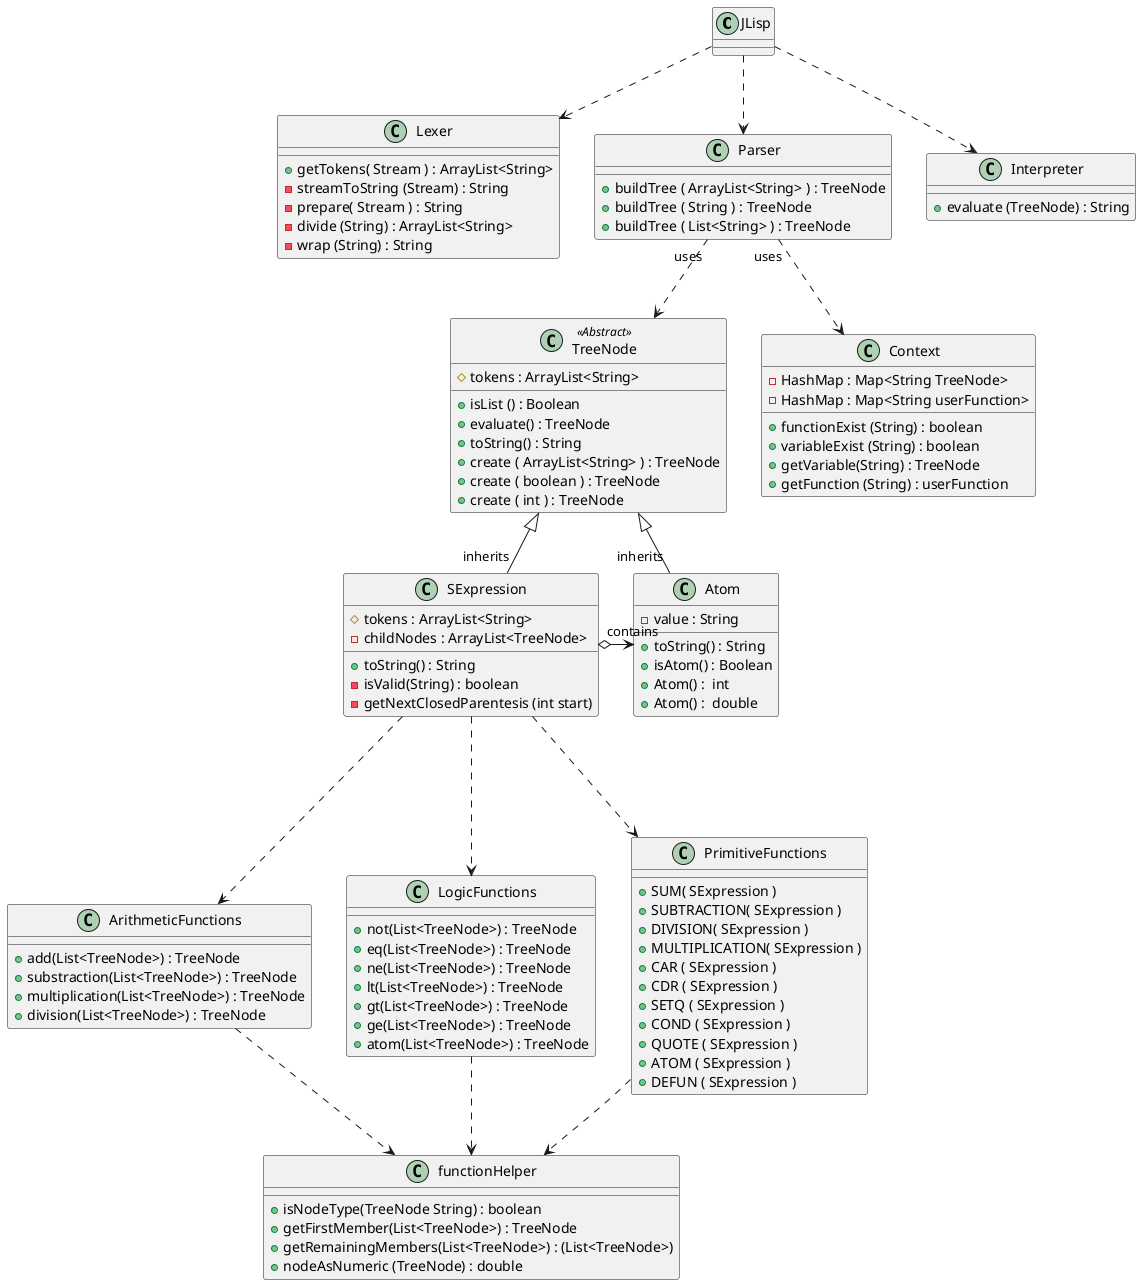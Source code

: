 @startuml
'https://plantuml.com/class-diagram

class JLisp
class Lexer
class Parser
class Interpreter
class ArithmeticFunctions
class functionHelper
class LogicFunctions
class Context
JLisp ..> Lexer
JLisp ..> Parser
JLisp ..> Interpreter

abstract class TreeNode
class Atom
class SExpression
class PrimitiveFunctions

class JLisp {
}

class Lexer {
    + getTokens( Stream ) : ArrayList<String>
    - streamToString (Stream) : String
    - prepare( Stream ) : String
    - divide (String) : ArrayList<String>
    - wrap (String) : String

}

class Parser {
    + buildTree ( ArrayList<String> ) : TreeNode
    + buildTree ( String ) : TreeNode
    + buildTree ( List<String> ) : TreeNode
}

class Interpreter {
    + evaluate (TreeNode) : String
}

class TreeNode <<Abstract>>{
    # tokens : ArrayList<String>
    + isList () : Boolean
    + evaluate() : TreeNode
    + toString() : String
    + create ( ArrayList<String> ) : TreeNode
    + create ( boolean ) : TreeNode
    + create ( int ) : TreeNode

}

class Atom {
    - value : String
    + toString() : String
    + isAtom() : Boolean
    + Atom() :  int
    + Atom() :  double




}

class SExpression {
    'Talvez los tokens no sen necesarios'
    # tokens : ArrayList<String>
    - childNodes : ArrayList<TreeNode>
    + toString() : String
    - isValid(String) : boolean
    - getNextClosedParentesis (int start)
}

class PrimitiveFunctions{
   + SUM( SExpression )
   + SUBTRACTION( SExpression )
   + DIVISION( SExpression )
   + MULTIPLICATION( SExpression )
   + CAR ( SExpression )
   + CDR ( SExpression )
   + SETQ ( SExpression )
   + COND ( SExpression )
   + QUOTE ( SExpression )
   + ATOM ( SExpression )
   + DEFUN ( SExpression )

}
class ArithmeticFunctions{
    + add(List<TreeNode>) : TreeNode
    + substraction(List<TreeNode>) : TreeNode
    + multiplication(List<TreeNode>) : TreeNode
    + division(List<TreeNode>) : TreeNode

}
class functionHelper{
    + isNodeType(TreeNode String) : boolean
    + getFirstMember(List<TreeNode>) : TreeNode
    + getRemainingMembers(List<TreeNode>) : (List<TreeNode>)
    + nodeAsNumeric (TreeNode) : double

}
class LogicFunctions {
    + not(List<TreeNode>) : TreeNode
    + eq(List<TreeNode>) : TreeNode
    + ne(List<TreeNode>) : TreeNode
    + lt(List<TreeNode>) : TreeNode
    + gt(List<TreeNode>) : TreeNode
    + ge(List<TreeNode>) : TreeNode
    + atom(List<TreeNode>) : TreeNode

}
class Context{
    -HashMap : Map<String TreeNode>
    -HashMap : Map<String userFunction>
    +functionExist (String) : boolean
    + variableExist (String) : boolean
    +getVariable(String) : TreeNode
    +getFunction (String) : userFunction

}

Parser "uses" ..> TreeNode
TreeNode <|-- "inherits" SExpression
TreeNode <|- "inherits" Atom
SExpression "contains" o-> Atom
SExpression ...> ArithmeticFunctions
SExpression ...> LogicFunctions
SExpression ...> PrimitiveFunctions
PrimitiveFunctions ..> functionHelper
LogicFunctions ..> functionHelper
ArithmeticFunctions ..> functionHelper
Parser "uses" ..> Context

@enduml
